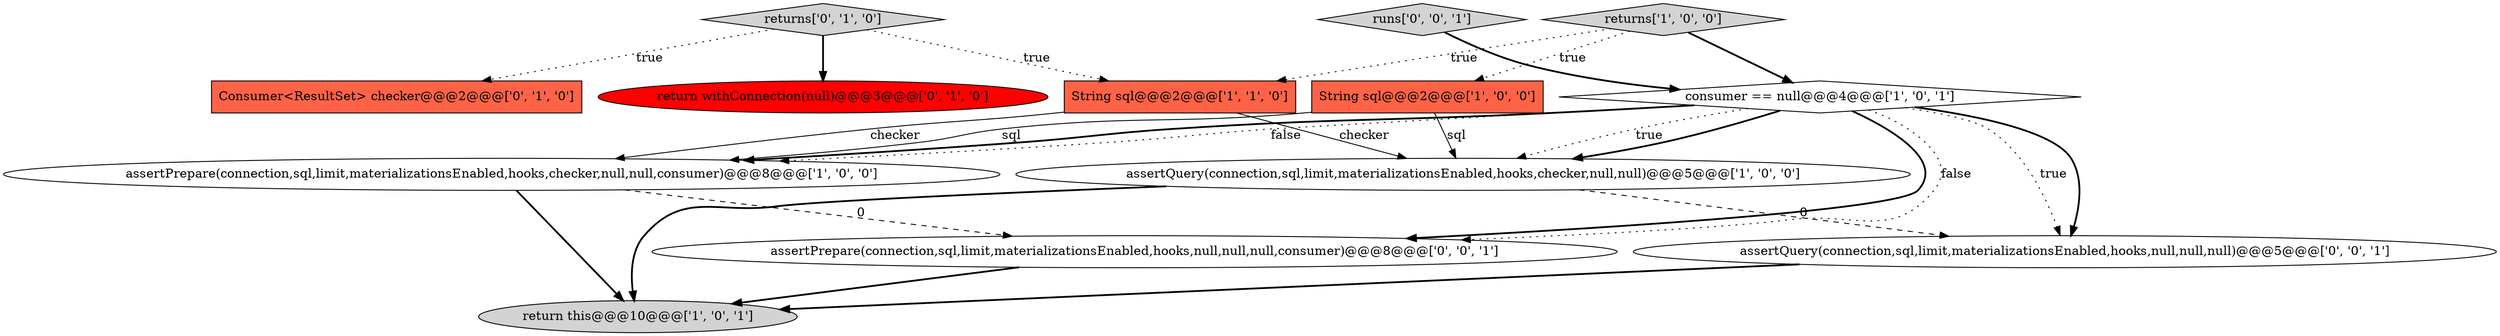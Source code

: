 digraph {
7 [style = filled, label = "Consumer<ResultSet> checker@@@2@@@['0', '1', '0']", fillcolor = tomato, shape = box image = "AAA0AAABBB2BBB"];
4 [style = filled, label = "assertPrepare(connection,sql,limit,materializationsEnabled,hooks,checker,null,null,consumer)@@@8@@@['1', '0', '0']", fillcolor = white, shape = ellipse image = "AAA0AAABBB1BBB"];
8 [style = filled, label = "return withConnection(null)@@@3@@@['0', '1', '0']", fillcolor = red, shape = ellipse image = "AAA1AAABBB2BBB"];
3 [style = filled, label = "return this@@@10@@@['1', '0', '1']", fillcolor = lightgray, shape = ellipse image = "AAA0AAABBB1BBB"];
10 [style = filled, label = "runs['0', '0', '1']", fillcolor = lightgray, shape = diamond image = "AAA0AAABBB3BBB"];
0 [style = filled, label = "returns['1', '0', '0']", fillcolor = lightgray, shape = diamond image = "AAA0AAABBB1BBB"];
6 [style = filled, label = "String sql@@@2@@@['1', '1', '0']", fillcolor = tomato, shape = box image = "AAA0AAABBB1BBB"];
5 [style = filled, label = "assertQuery(connection,sql,limit,materializationsEnabled,hooks,checker,null,null)@@@5@@@['1', '0', '0']", fillcolor = white, shape = ellipse image = "AAA0AAABBB1BBB"];
12 [style = filled, label = "assertPrepare(connection,sql,limit,materializationsEnabled,hooks,null,null,null,consumer)@@@8@@@['0', '0', '1']", fillcolor = white, shape = ellipse image = "AAA0AAABBB3BBB"];
11 [style = filled, label = "assertQuery(connection,sql,limit,materializationsEnabled,hooks,null,null,null)@@@5@@@['0', '0', '1']", fillcolor = white, shape = ellipse image = "AAA0AAABBB3BBB"];
9 [style = filled, label = "returns['0', '1', '0']", fillcolor = lightgray, shape = diamond image = "AAA0AAABBB2BBB"];
2 [style = filled, label = "consumer == null@@@4@@@['1', '0', '1']", fillcolor = white, shape = diamond image = "AAA0AAABBB1BBB"];
1 [style = filled, label = "String sql@@@2@@@['1', '0', '0']", fillcolor = tomato, shape = box image = "AAA0AAABBB1BBB"];
5->3 [style = bold, label=""];
4->3 [style = bold, label=""];
6->4 [style = solid, label="checker"];
0->2 [style = bold, label=""];
0->6 [style = dotted, label="true"];
9->6 [style = dotted, label="true"];
2->4 [style = bold, label=""];
9->8 [style = bold, label=""];
2->12 [style = bold, label=""];
4->12 [style = dashed, label="0"];
2->11 [style = dotted, label="true"];
6->5 [style = solid, label="checker"];
2->12 [style = dotted, label="false"];
5->11 [style = dashed, label="0"];
11->3 [style = bold, label=""];
0->1 [style = dotted, label="true"];
1->5 [style = solid, label="sql"];
10->2 [style = bold, label=""];
2->4 [style = dotted, label="false"];
12->3 [style = bold, label=""];
1->4 [style = solid, label="sql"];
9->7 [style = dotted, label="true"];
2->5 [style = dotted, label="true"];
2->11 [style = bold, label=""];
2->5 [style = bold, label=""];
}

